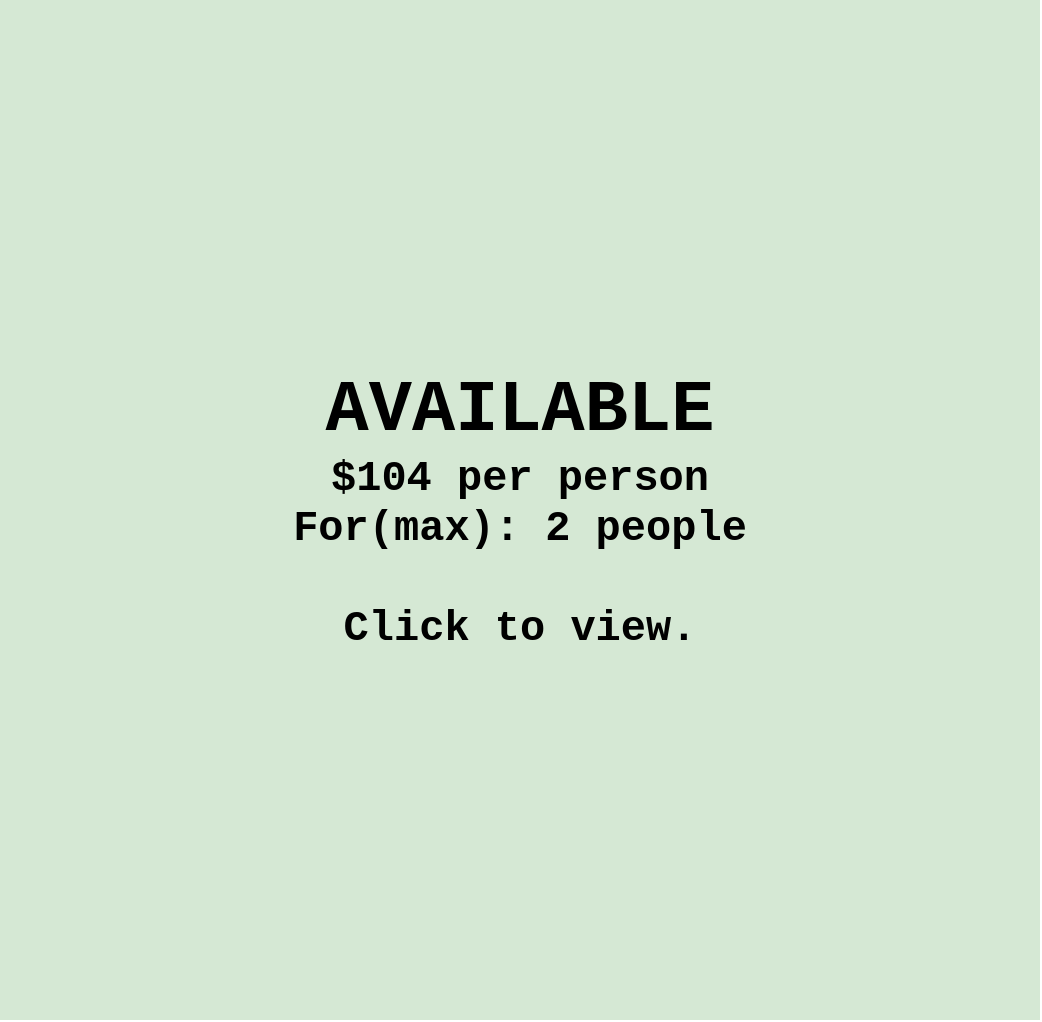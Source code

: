 <mxfile version="14.5.1" type="device"><diagram name="Page-1" id="2cc2dc42-3aac-f2a9-1cec-7a8b7cbee084"><mxGraphModel dx="1466" dy="849" grid="1" gridSize="10" guides="1" tooltips="1" connect="1" arrows="1" fold="1" page="1" pageScale="1" pageWidth="1100" pageHeight="850" background="#ffffff" math="0" shadow="0"><root><mxCell id="0"/><mxCell id="1" parent="0"/><mxCell id="IpETfraMROKvP9PX-g8E-2" value="&lt;font&gt;&lt;font face=&quot;Courier New&quot; style=&quot;font-size: 21px&quot;&gt;&lt;span style=&quot;font-size: 36px&quot;&gt;&lt;b&gt;AVAILABLE&lt;br&gt;&lt;/b&gt;&lt;/span&gt;&lt;b&gt;$104 per person&lt;br&gt;For(max): 2 people&lt;br&gt;&lt;br&gt;Click to view.&lt;/b&gt;&lt;/font&gt;&lt;br&gt;&lt;/font&gt;" style="rounded=0;whiteSpace=wrap;html=1;fillColor=#d5e8d4;strokeWidth=4;strokeColor=none;" parent="1" vertex="1"><mxGeometry x="290" y="120" width="520" height="510" as="geometry"/></mxCell></root></mxGraphModel></diagram></mxfile>